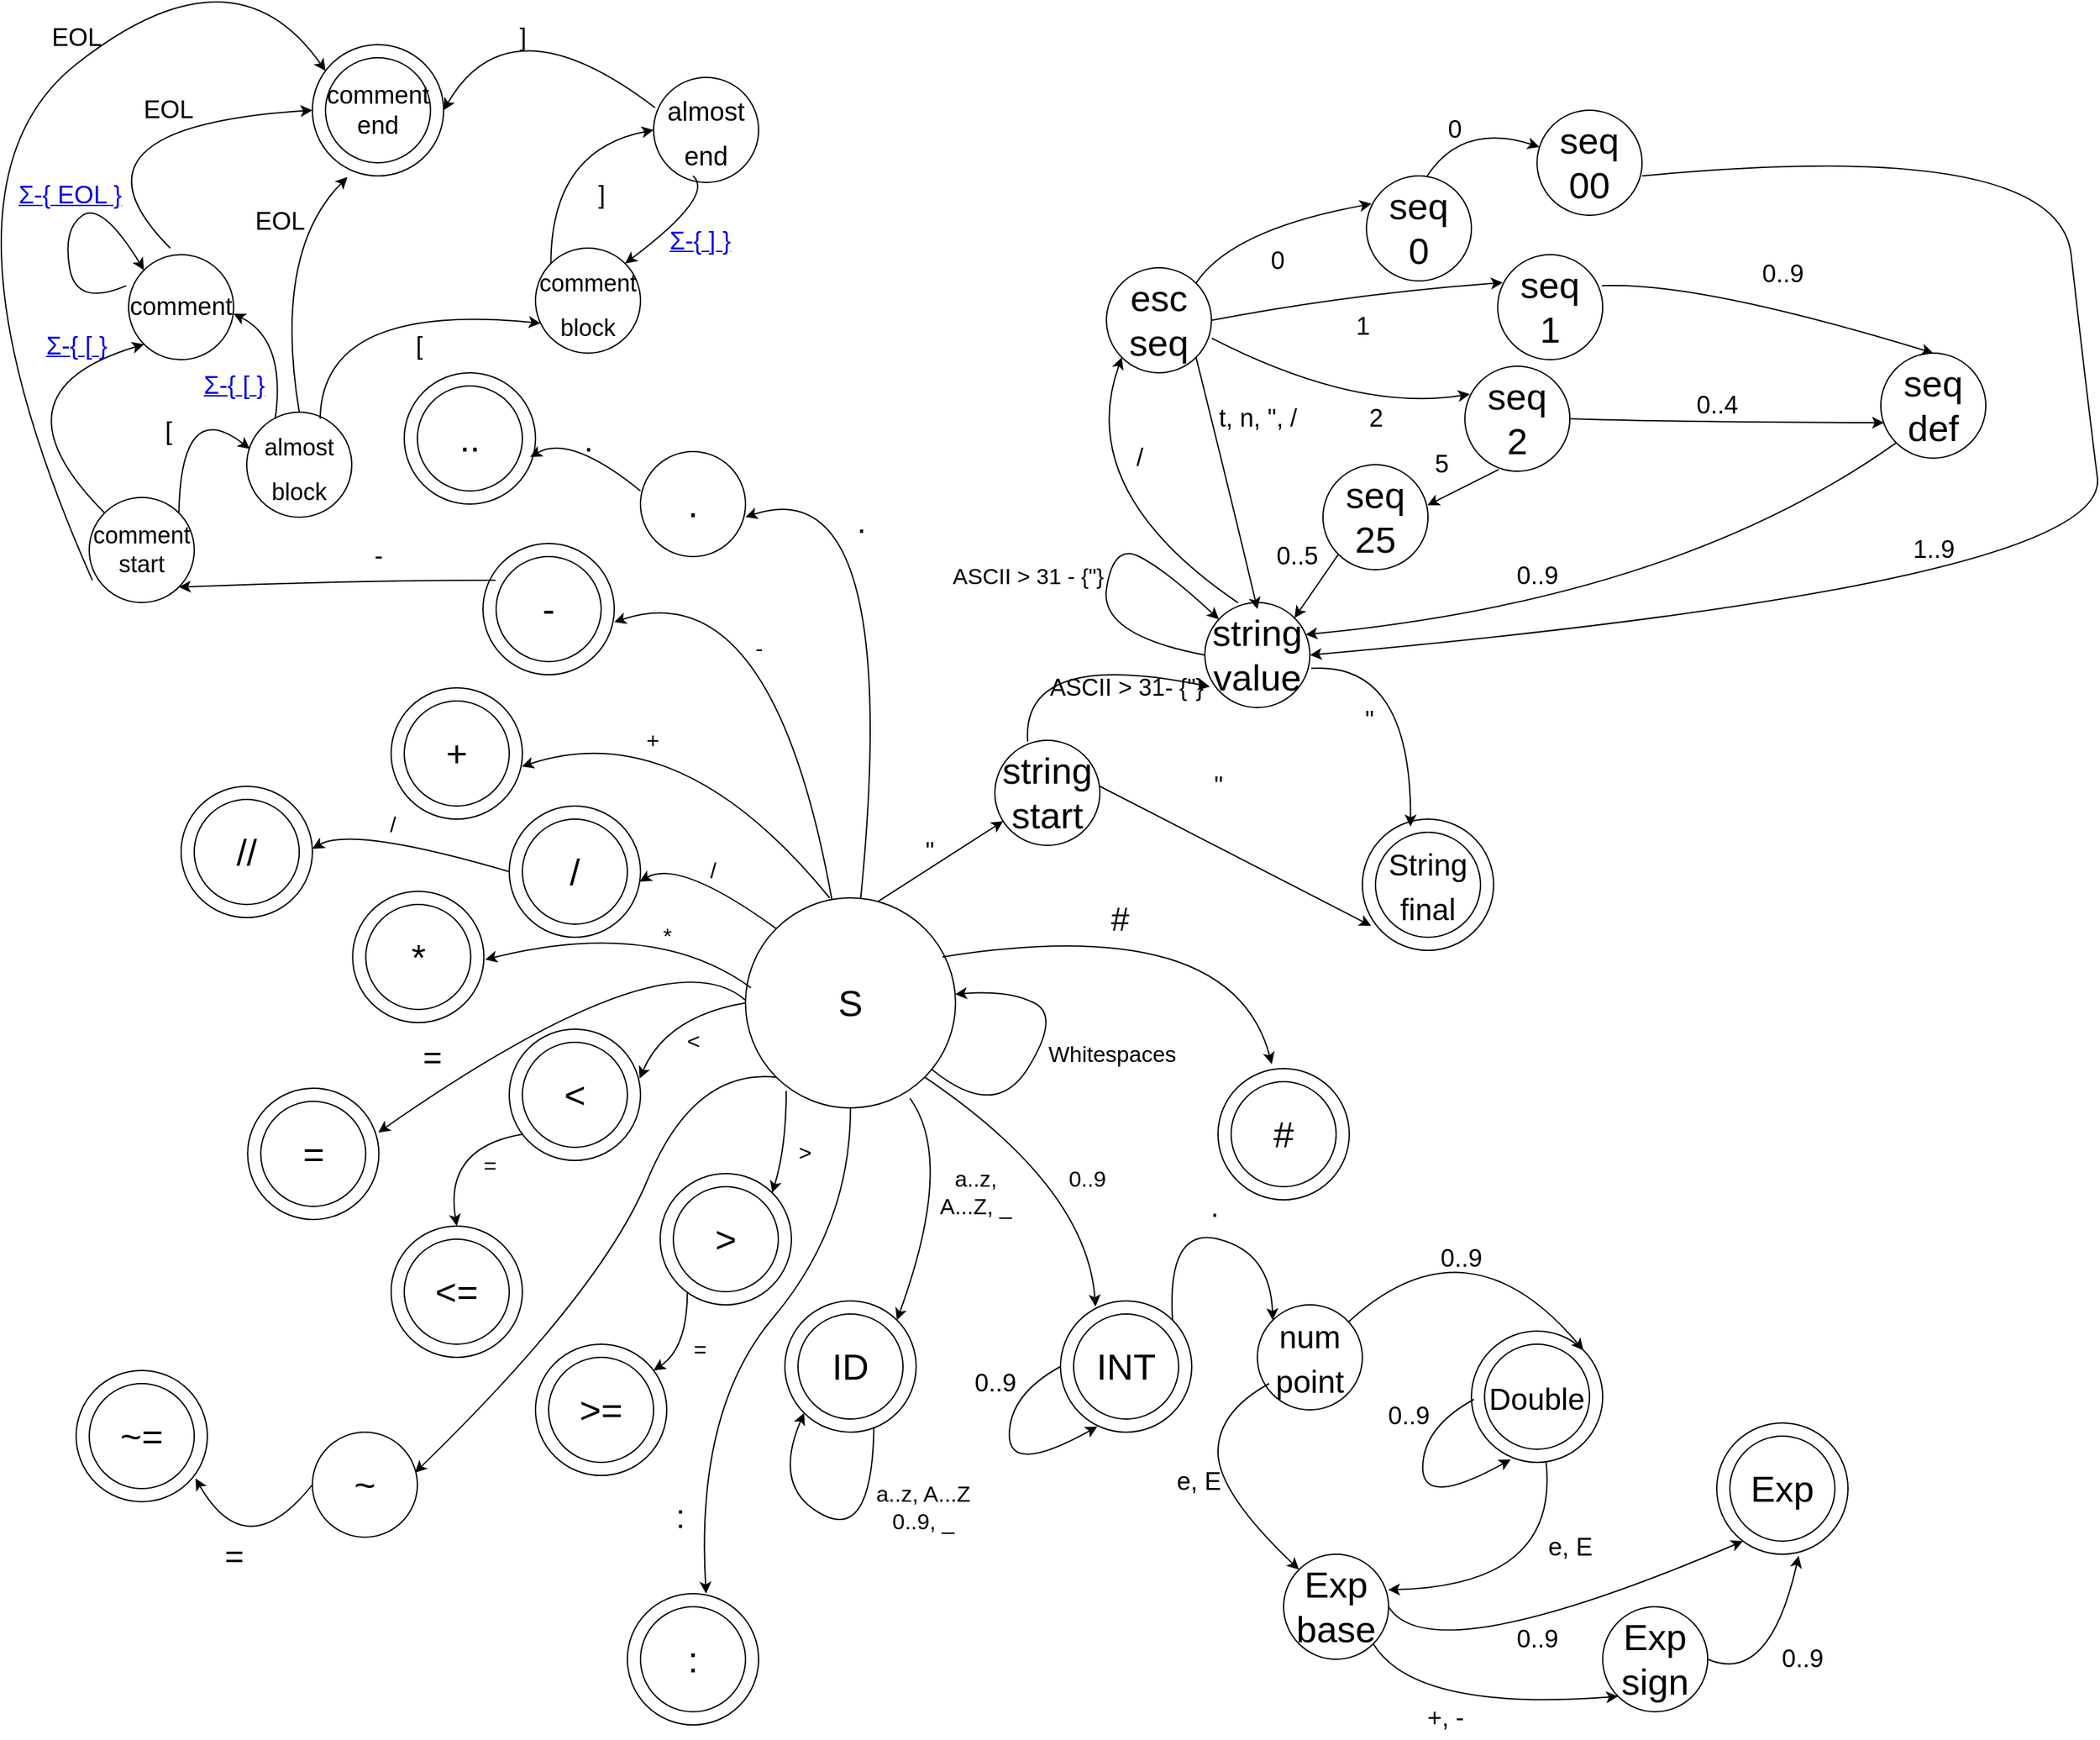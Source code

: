 <mxfile version="15.3.8" type="device"><diagram id="ErssFbMPlE3ScIQWtpsP" name="Page-1"><mxGraphModel dx="2250" dy="2491" grid="1" gridSize="10" guides="1" tooltips="1" connect="1" arrows="1" fold="1" page="1" pageScale="1" pageWidth="1654" pageHeight="1169" math="0" shadow="0"><root><mxCell id="0"/><mxCell id="1" parent="0"/><mxCell id="UBFX9xOedg8IhtWwckJ0-2" value="&lt;font style=&quot;font-size: 28px;&quot;&gt;S&lt;/font&gt;" style="ellipse;whiteSpace=wrap;html=1;aspect=fixed;direction=north;fontSize=28;" vertex="1" parent="1"><mxGeometry x="590" y="520" width="160" height="160" as="geometry"/></mxCell><mxCell id="UBFX9xOedg8IhtWwckJ0-17" value="." style="ellipse;whiteSpace=wrap;html=1;aspect=fixed;fontSize=28;" vertex="1" parent="1"><mxGeometry x="510" y="180" width="80" height="80" as="geometry"/></mxCell><mxCell id="UBFX9xOedg8IhtWwckJ0-31" value="" style="group" vertex="1" connectable="0" parent="1"><mxGeometry x="320" y="360" width="100" height="100" as="geometry"/></mxCell><mxCell id="UBFX9xOedg8IhtWwckJ0-29" value="" style="ellipse;whiteSpace=wrap;html=1;aspect=fixed;fontSize=28;gradientColor=none;" vertex="1" parent="UBFX9xOedg8IhtWwckJ0-31"><mxGeometry width="100" height="100" as="geometry"/></mxCell><mxCell id="UBFX9xOedg8IhtWwckJ0-15" value="+" style="ellipse;whiteSpace=wrap;html=1;aspect=fixed;fontSize=28;" vertex="1" parent="UBFX9xOedg8IhtWwckJ0-31"><mxGeometry x="10" y="10" width="80" height="80" as="geometry"/></mxCell><mxCell id="UBFX9xOedg8IhtWwckJ0-32" value="" style="group" vertex="1" connectable="0" parent="1"><mxGeometry x="160" y="435" width="100" height="100" as="geometry"/></mxCell><mxCell id="UBFX9xOedg8IhtWwckJ0-28" value="" style="ellipse;whiteSpace=wrap;html=1;aspect=fixed;fontSize=28;gradientColor=none;" vertex="1" parent="UBFX9xOedg8IhtWwckJ0-32"><mxGeometry width="100" height="100" as="geometry"/></mxCell><mxCell id="UBFX9xOedg8IhtWwckJ0-12" value="//" style="ellipse;whiteSpace=wrap;html=1;aspect=fixed;fontSize=28;" vertex="1" parent="UBFX9xOedg8IhtWwckJ0-32"><mxGeometry x="10" y="10" width="80" height="80" as="geometry"/></mxCell><mxCell id="UBFX9xOedg8IhtWwckJ0-33" value="" style="group" vertex="1" connectable="0" parent="1"><mxGeometry x="290.68" y="515" width="100" height="100" as="geometry"/></mxCell><mxCell id="UBFX9xOedg8IhtWwckJ0-10" value="*" style="ellipse;whiteSpace=wrap;html=1;aspect=fixed;fontSize=28;perimeterSpacing=13;container=0;" vertex="1" parent="UBFX9xOedg8IhtWwckJ0-33"><mxGeometry width="100" height="100" as="geometry"/></mxCell><mxCell id="UBFX9xOedg8IhtWwckJ0-20" value="*" style="ellipse;whiteSpace=wrap;html=1;aspect=fixed;fontSize=28;gradientColor=none;" vertex="1" parent="UBFX9xOedg8IhtWwckJ0-33"><mxGeometry x="10" y="10" width="80" height="80" as="geometry"/></mxCell><mxCell id="UBFX9xOedg8IhtWwckJ0-34" value="" style="group" vertex="1" connectable="0" parent="1"><mxGeometry x="410" y="620" width="100" height="100" as="geometry"/></mxCell><mxCell id="UBFX9xOedg8IhtWwckJ0-23" value="" style="ellipse;whiteSpace=wrap;html=1;aspect=fixed;fontSize=28;gradientColor=none;" vertex="1" parent="UBFX9xOedg8IhtWwckJ0-34"><mxGeometry width="100" height="100" as="geometry"/></mxCell><mxCell id="UBFX9xOedg8IhtWwckJ0-7" value="&amp;lt;" style="ellipse;whiteSpace=wrap;html=1;aspect=fixed;fontSize=28;" vertex="1" parent="UBFX9xOedg8IhtWwckJ0-34"><mxGeometry x="10" y="10" width="80" height="80" as="geometry"/></mxCell><mxCell id="UBFX9xOedg8IhtWwckJ0-35" value="" style="group" vertex="1" connectable="0" parent="1"><mxGeometry x="525" y="730" width="100" height="100" as="geometry"/></mxCell><mxCell id="UBFX9xOedg8IhtWwckJ0-26" value="" style="ellipse;whiteSpace=wrap;html=1;aspect=fixed;fontSize=28;gradientColor=none;" vertex="1" parent="UBFX9xOedg8IhtWwckJ0-35"><mxGeometry width="100" height="100" as="geometry"/></mxCell><mxCell id="UBFX9xOedg8IhtWwckJ0-4" value="&amp;gt;" style="ellipse;whiteSpace=wrap;html=1;aspect=fixed;fontSize=28;" vertex="1" parent="UBFX9xOedg8IhtWwckJ0-35"><mxGeometry x="10" y="10" width="80" height="80" as="geometry"/></mxCell><mxCell id="UBFX9xOedg8IhtWwckJ0-36" value="" style="group" vertex="1" connectable="0" parent="1"><mxGeometry x="320" y="770" width="100" height="100" as="geometry"/></mxCell><mxCell id="UBFX9xOedg8IhtWwckJ0-25" value="" style="ellipse;whiteSpace=wrap;html=1;aspect=fixed;fontSize=28;gradientColor=none;" vertex="1" parent="UBFX9xOedg8IhtWwckJ0-36"><mxGeometry width="100" height="100" as="geometry"/></mxCell><mxCell id="UBFX9xOedg8IhtWwckJ0-8" value="&amp;lt;=" style="ellipse;whiteSpace=wrap;html=1;aspect=fixed;fontSize=28;" vertex="1" parent="UBFX9xOedg8IhtWwckJ0-36"><mxGeometry x="10" y="10" width="80" height="80" as="geometry"/></mxCell><mxCell id="UBFX9xOedg8IhtWwckJ0-37" value="" style="group" vertex="1" connectable="0" parent="1"><mxGeometry x="430" y="860" width="100" height="100" as="geometry"/></mxCell><mxCell id="UBFX9xOedg8IhtWwckJ0-27" value="" style="ellipse;whiteSpace=wrap;html=1;aspect=fixed;fontSize=28;gradientColor=none;" vertex="1" parent="UBFX9xOedg8IhtWwckJ0-37"><mxGeometry width="100" height="100" as="geometry"/></mxCell><mxCell id="UBFX9xOedg8IhtWwckJ0-5" value="&amp;gt;=" style="ellipse;whiteSpace=wrap;html=1;aspect=fixed;fontSize=28;" vertex="1" parent="UBFX9xOedg8IhtWwckJ0-37"><mxGeometry x="10" y="10" width="80" height="80" as="geometry"/></mxCell><mxCell id="UBFX9xOedg8IhtWwckJ0-52" value="" style="curved=1;endArrow=classic;html=1;fontSize=17;exitX=0.081;exitY=0.194;exitDx=0;exitDy=0;exitPerimeter=0;" edge="1" parent="UBFX9xOedg8IhtWwckJ0-37"><mxGeometry width="50" height="50" relative="1" as="geometry"><mxPoint x="115.68" y="-40.0" as="sourcePoint"/><mxPoint x="90" y="20" as="targetPoint"/><Array as="points"><mxPoint x="115.64" y="2.96"/></Array></mxGeometry></mxCell><mxCell id="UBFX9xOedg8IhtWwckJ0-38" value="" style="group" vertex="1" connectable="0" parent="1"><mxGeometry x="390" y="250" width="100" height="100" as="geometry"/></mxCell><mxCell id="UBFX9xOedg8IhtWwckJ0-30" value="" style="ellipse;whiteSpace=wrap;html=1;aspect=fixed;fontSize=28;gradientColor=none;" vertex="1" parent="UBFX9xOedg8IhtWwckJ0-38"><mxGeometry width="100" height="100" as="geometry"/></mxCell><mxCell id="UBFX9xOedg8IhtWwckJ0-16" value="-" style="ellipse;whiteSpace=wrap;html=1;aspect=fixed;fontSize=28;" vertex="1" parent="UBFX9xOedg8IhtWwckJ0-38"><mxGeometry x="10" y="10" width="80" height="80" as="geometry"/></mxCell><mxCell id="UBFX9xOedg8IhtWwckJ0-40" value="" style="group" vertex="1" connectable="0" parent="1"><mxGeometry x="330" y="120" width="100" height="100" as="geometry"/></mxCell><mxCell id="UBFX9xOedg8IhtWwckJ0-39" value="" style="ellipse;whiteSpace=wrap;html=1;aspect=fixed;fontSize=28;gradientColor=none;" vertex="1" parent="UBFX9xOedg8IhtWwckJ0-40"><mxGeometry width="100" height="100" as="geometry"/></mxCell><mxCell id="UBFX9xOedg8IhtWwckJ0-18" value=".." style="ellipse;whiteSpace=wrap;html=1;aspect=fixed;fontSize=28;" vertex="1" parent="UBFX9xOedg8IhtWwckJ0-40"><mxGeometry x="10" y="10" width="80" height="80" as="geometry"/></mxCell><mxCell id="UBFX9xOedg8IhtWwckJ0-42" value="" style="group" vertex="1" connectable="0" parent="1"><mxGeometry x="410" y="450" width="100" height="100" as="geometry"/></mxCell><mxCell id="UBFX9xOedg8IhtWwckJ0-43" value="" style="ellipse;whiteSpace=wrap;html=1;aspect=fixed;fontSize=28;gradientColor=none;" vertex="1" parent="UBFX9xOedg8IhtWwckJ0-42"><mxGeometry width="100" height="100" as="geometry"/></mxCell><mxCell id="UBFX9xOedg8IhtWwckJ0-44" value="/" style="ellipse;whiteSpace=wrap;html=1;aspect=fixed;fontSize=28;" vertex="1" parent="UBFX9xOedg8IhtWwckJ0-42"><mxGeometry x="10" y="10" width="80" height="80" as="geometry"/></mxCell><mxCell id="UBFX9xOedg8IhtWwckJ0-45" value="" style="curved=1;endArrow=classic;html=1;fontSize=28;" edge="1" parent="1" source="UBFX9xOedg8IhtWwckJ0-2" target="UBFX9xOedg8IhtWwckJ0-2"><mxGeometry width="50" height="50" relative="1" as="geometry"><mxPoint x="750" y="660" as="sourcePoint"/><mxPoint x="800" y="610" as="targetPoint"/><Array as="points"><mxPoint x="780" y="690"/><mxPoint x="830" y="610"/><mxPoint x="790" y="590"/></Array></mxGeometry></mxCell><mxCell id="UBFX9xOedg8IhtWwckJ0-47" value="Whitespaces" style="edgeLabel;html=1;align=center;verticalAlign=middle;resizable=0;points=[];fontSize=17;" vertex="1" connectable="0" parent="UBFX9xOedg8IhtWwckJ0-45"><mxGeometry x="0.339" y="2" relative="1" as="geometry"><mxPoint x="45" y="30" as="offset"/></mxGeometry></mxCell><mxCell id="UBFX9xOedg8IhtWwckJ0-50" value="" style="curved=1;endArrow=classic;html=1;fontSize=17;exitX=0.081;exitY=0.194;exitDx=0;exitDy=0;exitPerimeter=0;entryX=1;entryY=0;entryDx=0;entryDy=0;" edge="1" parent="1" source="UBFX9xOedg8IhtWwckJ0-2" target="UBFX9xOedg8IhtWwckJ0-26"><mxGeometry width="50" height="50" relative="1" as="geometry"><mxPoint x="750" y="660" as="sourcePoint"/><mxPoint x="800" y="610" as="targetPoint"/><Array as="points"><mxPoint x="621" y="710"/></Array></mxGeometry></mxCell><mxCell id="UBFX9xOedg8IhtWwckJ0-51" value="&amp;gt;" style="text;html=1;align=center;verticalAlign=middle;resizable=0;points=[];autosize=1;strokeColor=none;fillColor=none;fontSize=17;" vertex="1" parent="1"><mxGeometry x="620" y="700" width="30" height="30" as="geometry"/></mxCell><mxCell id="UBFX9xOedg8IhtWwckJ0-53" value="=" style="text;html=1;align=center;verticalAlign=middle;resizable=0;points=[];autosize=1;strokeColor=none;fillColor=none;fontSize=17;" vertex="1" parent="1"><mxGeometry x="540" y="850" width="30" height="30" as="geometry"/></mxCell><mxCell id="UBFX9xOedg8IhtWwckJ0-54" value="" style="curved=1;endArrow=classic;html=1;fontSize=17;exitX=0.5;exitY=0;exitDx=0;exitDy=0;entryX=1;entryY=0;entryDx=0;entryDy=0;" edge="1" parent="1" source="UBFX9xOedg8IhtWwckJ0-2"><mxGeometry width="50" height="50" relative="1" as="geometry"><mxPoint x="545.0" y="590.0" as="sourcePoint"/><mxPoint x="509.315" y="657.605" as="targetPoint"/><Array as="points"><mxPoint x="530" y="610"/></Array></mxGeometry></mxCell><mxCell id="UBFX9xOedg8IhtWwckJ0-55" value="" style="curved=1;endArrow=classic;html=1;fontSize=17;exitX=0.5;exitY=0;exitDx=0;exitDy=0;entryX=0.5;entryY=0;entryDx=0;entryDy=0;" edge="1" parent="1" target="UBFX9xOedg8IhtWwckJ0-25"><mxGeometry width="50" height="50" relative="1" as="geometry"><mxPoint x="420.34" y="700" as="sourcePoint"/><mxPoint x="339.655" y="757.605" as="targetPoint"/><Array as="points"><mxPoint x="360.34" y="710"/></Array></mxGeometry></mxCell><mxCell id="UBFX9xOedg8IhtWwckJ0-56" value="&amp;lt;" style="text;html=1;align=center;verticalAlign=middle;resizable=0;points=[];autosize=1;strokeColor=none;fillColor=none;fontSize=17;" vertex="1" parent="1"><mxGeometry x="535" y="615" width="30" height="30" as="geometry"/></mxCell><mxCell id="UBFX9xOedg8IhtWwckJ0-57" value="=" style="text;html=1;align=center;verticalAlign=middle;resizable=0;points=[];autosize=1;strokeColor=none;fillColor=none;fontSize=17;" vertex="1" parent="1"><mxGeometry x="380" y="710" width="30" height="30" as="geometry"/></mxCell><mxCell id="UBFX9xOedg8IhtWwckJ0-58" value="" style="curved=1;endArrow=classic;html=1;fontSize=17;exitX=1;exitY=0;exitDx=0;exitDy=0;entryX=1;entryY=0;entryDx=0;entryDy=0;" edge="1" parent="1" source="UBFX9xOedg8IhtWwckJ0-2"><mxGeometry width="50" height="50" relative="1" as="geometry"><mxPoint x="590" y="450" as="sourcePoint"/><mxPoint x="509.315" y="507.605" as="targetPoint"/><Array as="points"><mxPoint x="540" y="490"/></Array></mxGeometry></mxCell><mxCell id="UBFX9xOedg8IhtWwckJ0-59" value="/" style="text;html=1;align=center;verticalAlign=middle;resizable=0;points=[];autosize=1;strokeColor=none;fillColor=none;fontSize=17;" vertex="1" parent="1"><mxGeometry x="555" y="485" width="20" height="30" as="geometry"/></mxCell><mxCell id="UBFX9xOedg8IhtWwckJ0-60" value="" style="curved=1;endArrow=classic;html=1;fontSize=17;exitX=0;exitY=0.5;exitDx=0;exitDy=0;entryX=1;entryY=0;entryDx=0;entryDy=0;" edge="1" parent="1" source="UBFX9xOedg8IhtWwckJ0-43"><mxGeometry width="50" height="50" relative="1" as="geometry"><mxPoint x="364.111" y="518.431" as="sourcePoint"/><mxPoint x="259.995" y="482.605" as="targetPoint"/><Array as="points"><mxPoint x="290.68" y="465"/></Array></mxGeometry></mxCell><mxCell id="UBFX9xOedg8IhtWwckJ0-61" value="/" style="text;html=1;align=center;verticalAlign=middle;resizable=0;points=[];autosize=1;strokeColor=none;fillColor=none;fontSize=17;" vertex="1" parent="1"><mxGeometry x="310.68" y="450" width="20" height="30" as="geometry"/></mxCell><mxCell id="UBFX9xOedg8IhtWwckJ0-62" value="" style="curved=1;endArrow=classic;html=1;fontSize=17;exitX=1;exitY=0;exitDx=0;exitDy=0;entryX=0.905;entryY=0.516;entryDx=0;entryDy=0;entryPerimeter=0;" edge="1" parent="1" target="UBFX9xOedg8IhtWwckJ0-10"><mxGeometry width="50" height="50" relative="1" as="geometry"><mxPoint x="594.111" y="588.431" as="sourcePoint"/><mxPoint x="420" y="588" as="targetPoint"/><Array as="points"><mxPoint x="520.68" y="535"/></Array></mxGeometry></mxCell><mxCell id="UBFX9xOedg8IhtWwckJ0-63" value="*" style="text;html=1;align=center;verticalAlign=middle;resizable=0;points=[];autosize=1;strokeColor=none;fillColor=none;fontSize=17;" vertex="1" parent="1"><mxGeometry x="520" y="535" width="20" height="30" as="geometry"/></mxCell><mxCell id="UBFX9xOedg8IhtWwckJ0-66" value="" style="curved=1;endArrow=classic;html=1;fontSize=17;exitX=1;exitY=0;exitDx=0;exitDy=0;entryX=0.996;entryY=0.599;entryDx=0;entryDy=0;entryPerimeter=0;" edge="1" parent="1" target="UBFX9xOedg8IhtWwckJ0-29"><mxGeometry width="50" height="50" relative="1" as="geometry"><mxPoint x="654.111" y="520.001" as="sourcePoint"/><mxPoint x="430" y="420" as="targetPoint"/><Array as="points"><mxPoint x="540" y="380"/></Array></mxGeometry></mxCell><mxCell id="UBFX9xOedg8IhtWwckJ0-68" value="+" style="edgeLabel;html=1;align=center;verticalAlign=middle;resizable=0;points=[];fontSize=17;" vertex="1" connectable="0" parent="UBFX9xOedg8IhtWwckJ0-66"><mxGeometry x="0.397" y="25" relative="1" as="geometry"><mxPoint x="4" y="-14" as="offset"/></mxGeometry></mxCell><mxCell id="UBFX9xOedg8IhtWwckJ0-69" value="" style="curved=1;endArrow=classic;html=1;fontSize=17;entryX=0.996;entryY=0.599;entryDx=0;entryDy=0;entryPerimeter=0;" edge="1" parent="1" source="UBFX9xOedg8IhtWwckJ0-2"><mxGeometry width="50" height="50" relative="1" as="geometry"><mxPoint x="724.511" y="410.001" as="sourcePoint"/><mxPoint x="490.0" y="309.9" as="targetPoint"/><Array as="points"><mxPoint x="610.4" y="270"/></Array></mxGeometry></mxCell><mxCell id="UBFX9xOedg8IhtWwckJ0-70" value="-" style="edgeLabel;html=1;align=center;verticalAlign=middle;resizable=0;points=[];fontSize=17;" vertex="1" connectable="0" parent="UBFX9xOedg8IhtWwckJ0-69"><mxGeometry x="0.397" y="25" relative="1" as="geometry"><mxPoint x="-7" y="33" as="offset"/></mxGeometry></mxCell><mxCell id="UBFX9xOedg8IhtWwckJ0-71" value="" style="curved=1;endArrow=classic;html=1;fontSize=17;entryX=0.996;entryY=0.599;entryDx=0;entryDy=0;entryPerimeter=0;" edge="1" parent="1" source="UBFX9xOedg8IhtWwckJ0-2"><mxGeometry width="50" height="50" relative="1" as="geometry"><mxPoint x="756.019" y="441.231" as="sourcePoint"/><mxPoint x="590.0" y="229.9" as="targetPoint"/><Array as="points"><mxPoint x="710.4" y="190"/></Array></mxGeometry></mxCell><mxCell id="UBFX9xOedg8IhtWwckJ0-72" value="." style="edgeLabel;html=1;align=center;verticalAlign=middle;resizable=0;points=[];fontSize=25;" vertex="1" connectable="0" parent="UBFX9xOedg8IhtWwckJ0-71"><mxGeometry x="0.397" y="25" relative="1" as="geometry"><mxPoint x="-7" y="33" as="offset"/></mxGeometry></mxCell><mxCell id="UBFX9xOedg8IhtWwckJ0-73" value="" style="curved=1;endArrow=classic;html=1;fontSize=17;entryX=1;entryY=0;entryDx=0;entryDy=0;" edge="1" parent="1"><mxGeometry width="50" height="50" relative="1" as="geometry"><mxPoint x="510" y="210" as="sourcePoint"/><mxPoint x="425.885" y="184.175" as="targetPoint"/><Array as="points"><mxPoint x="456.57" y="166.57"/></Array></mxGeometry></mxCell><mxCell id="UBFX9xOedg8IhtWwckJ0-74" value="&lt;font style=&quot;font-size: 25px&quot;&gt;.&lt;/font&gt;" style="text;html=1;align=center;verticalAlign=middle;resizable=0;points=[];autosize=1;strokeColor=none;fillColor=none;fontSize=17;" vertex="1" parent="1"><mxGeometry x="460" y="155" width="20" height="30" as="geometry"/></mxCell><mxCell id="UBFX9xOedg8IhtWwckJ0-75" value="" style="curved=1;endArrow=classic;html=1;fontSize=17;exitX=0.046;exitY=0.783;exitDx=0;exitDy=0;exitPerimeter=0;entryX=1;entryY=0;entryDx=0;entryDy=0;" edge="1" parent="1" source="UBFX9xOedg8IhtWwckJ0-2" target="UBFX9xOedg8IhtWwckJ0-77"><mxGeometry width="50" height="50" relative="1" as="geometry"><mxPoint x="823.081" y="773.431" as="sourcePoint"/><mxPoint x="710" y="840" as="targetPoint"/><Array as="points"><mxPoint x="749.65" y="720"/></Array></mxGeometry></mxCell><mxCell id="UBFX9xOedg8IhtWwckJ0-76" value="a..z,&lt;br&gt; A...Z, _" style="text;html=1;align=center;verticalAlign=middle;resizable=0;points=[];autosize=1;strokeColor=none;fillColor=none;fontSize=17;" vertex="1" parent="1"><mxGeometry x="730" y="720" width="70" height="50" as="geometry"/></mxCell><mxCell id="UBFX9xOedg8IhtWwckJ0-78" value="" style="curved=1;endArrow=classic;html=1;fontSize=17;exitX=0.081;exitY=0.194;exitDx=0;exitDy=0;exitPerimeter=0;entryX=0;entryY=1;entryDx=0;entryDy=0;" edge="1" parent="1" target="UBFX9xOedg8IhtWwckJ0-77"><mxGeometry width="50" height="50" relative="1" as="geometry"><mxPoint x="687.84" y="917.0" as="sourcePoint"/><mxPoint x="640" y="930" as="targetPoint"/><Array as="points"><mxPoint x="688" y="1010"/><mxPoint x="610" y="970"/></Array></mxGeometry></mxCell><mxCell id="UBFX9xOedg8IhtWwckJ0-80" value="a..z, A...Z&lt;br&gt;0..9, _" style="text;html=1;align=center;verticalAlign=middle;resizable=0;points=[];autosize=1;strokeColor=none;fillColor=none;fontSize=17;" vertex="1" parent="1"><mxGeometry x="680" y="960" width="90" height="50" as="geometry"/></mxCell><mxCell id="UBFX9xOedg8IhtWwckJ0-83" value="" style="group" vertex="1" connectable="0" parent="1"><mxGeometry x="830" y="827" width="100" height="100" as="geometry"/></mxCell><mxCell id="UBFX9xOedg8IhtWwckJ0-81" value="" style="ellipse;whiteSpace=wrap;html=1;aspect=fixed;fontSize=17;gradientColor=none;" vertex="1" parent="UBFX9xOedg8IhtWwckJ0-83"><mxGeometry width="100" height="100" as="geometry"/></mxCell><mxCell id="UBFX9xOedg8IhtWwckJ0-82" value="INT" style="ellipse;whiteSpace=wrap;html=1;aspect=fixed;fontSize=28;" vertex="1" parent="UBFX9xOedg8IhtWwckJ0-83"><mxGeometry x="10" y="10" width="80" height="80" as="geometry"/></mxCell><mxCell id="UBFX9xOedg8IhtWwckJ0-96" value="" style="curved=1;endArrow=classic;html=1;fontSize=17;exitX=0;exitY=0.5;exitDx=0;exitDy=0;entryX=0.281;entryY=0.957;entryDx=0;entryDy=0;entryPerimeter=0;" edge="1" parent="UBFX9xOedg8IhtWwckJ0-83" source="UBFX9xOedg8IhtWwckJ0-81" target="UBFX9xOedg8IhtWwckJ0-81"><mxGeometry width="50" height="50" relative="1" as="geometry"><mxPoint x="-34.645" y="143.005" as="sourcePoint"/><mxPoint x="20" y="173" as="targetPoint"/><Array as="points"><mxPoint x="-39" y="71.36"/><mxPoint x="-39" y="133"/></Array></mxGeometry></mxCell><mxCell id="UBFX9xOedg8IhtWwckJ0-84" value="" style="group" vertex="1" connectable="0" parent="1"><mxGeometry x="620" y="827" width="100" height="100" as="geometry"/></mxCell><mxCell id="UBFX9xOedg8IhtWwckJ0-77" value="" style="ellipse;whiteSpace=wrap;html=1;aspect=fixed;fontSize=17;gradientColor=none;" vertex="1" parent="UBFX9xOedg8IhtWwckJ0-84"><mxGeometry width="100" height="100" as="geometry"/></mxCell><mxCell id="UBFX9xOedg8IhtWwckJ0-3" value="ID" style="ellipse;whiteSpace=wrap;html=1;aspect=fixed;fontSize=28;" vertex="1" parent="UBFX9xOedg8IhtWwckJ0-84"><mxGeometry x="10" y="10" width="80" height="80" as="geometry"/></mxCell><mxCell id="UBFX9xOedg8IhtWwckJ0-85" value="" style="curved=1;endArrow=classic;html=1;fontSize=17;exitX=0;exitY=1;exitDx=0;exitDy=0;entryX=0.267;entryY=0.043;entryDx=0;entryDy=0;entryPerimeter=0;" edge="1" parent="1" source="UBFX9xOedg8IhtWwckJ0-2" target="UBFX9xOedg8IhtWwckJ0-81"><mxGeometry width="50" height="50" relative="1" as="geometry"><mxPoint x="725.28" y="682.64" as="sourcePoint"/><mxPoint x="715.355" y="851.645" as="targetPoint"/><Array as="points"><mxPoint x="850" y="740"/></Array></mxGeometry></mxCell><mxCell id="UBFX9xOedg8IhtWwckJ0-86" value="0..9" style="text;html=1;align=center;verticalAlign=middle;resizable=0;points=[];autosize=1;strokeColor=none;fillColor=none;fontSize=17;" vertex="1" parent="1"><mxGeometry x="830" y="720" width="40" height="30" as="geometry"/></mxCell><mxCell id="UBFX9xOedg8IhtWwckJ0-87" value="" style="group" vertex="1" connectable="0" parent="1"><mxGeometry x="1143.1" y="850" width="100" height="100" as="geometry"/></mxCell><mxCell id="UBFX9xOedg8IhtWwckJ0-88" value="" style="ellipse;whiteSpace=wrap;html=1;aspect=fixed;fontSize=17;gradientColor=none;" vertex="1" parent="UBFX9xOedg8IhtWwckJ0-87"><mxGeometry width="100" height="100" as="geometry"/></mxCell><mxCell id="UBFX9xOedg8IhtWwckJ0-89" value="&lt;font style=&quot;font-size: 23px&quot;&gt;Double&lt;/font&gt;" style="ellipse;whiteSpace=wrap;html=1;aspect=fixed;fontSize=28;" vertex="1" parent="UBFX9xOedg8IhtWwckJ0-87"><mxGeometry x="10" y="10" width="80" height="80" as="geometry"/></mxCell><mxCell id="UBFX9xOedg8IhtWwckJ0-93" value="" style="curved=1;endArrow=classic;html=1;fontSize=17;exitX=1;exitY=0;exitDx=0;exitDy=0;entryX=0;entryY=0;entryDx=0;entryDy=0;" edge="1" parent="1" source="UBFX9xOedg8IhtWwckJ0-81" target="UBFX9xOedg8IhtWwckJ0-92"><mxGeometry width="50" height="50" relative="1" as="geometry"><mxPoint x="984.111" y="796.711" as="sourcePoint"/><mxPoint x="984.645" y="834.645" as="targetPoint"/><Array as="points"><mxPoint x="911" y="770"/><mxPoint x="990" y="790"/></Array></mxGeometry></mxCell><mxCell id="UBFX9xOedg8IhtWwckJ0-94" value="." style="edgeLabel;html=1;align=center;verticalAlign=middle;resizable=0;points=[];fontSize=22;" vertex="1" connectable="0" parent="1"><mxGeometry x="680.003" y="240.0" as="geometry"><mxPoint x="267" y="516" as="offset"/></mxGeometry></mxCell><mxCell id="UBFX9xOedg8IhtWwckJ0-97" value="0..9" style="text;html=1;align=center;verticalAlign=middle;resizable=0;points=[];autosize=1;strokeColor=none;fillColor=none;fontSize=19;" vertex="1" parent="1"><mxGeometry x="755" y="875" width="50" height="30" as="geometry"/></mxCell><mxCell id="UBFX9xOedg8IhtWwckJ0-98" value="" style="curved=1;endArrow=classic;html=1;fontSize=17;exitX=0;exitY=0.5;exitDx=0;exitDy=0;entryX=0.281;entryY=0.957;entryDx=0;entryDy=0;entryPerimeter=0;" edge="1" parent="1"><mxGeometry width="50" height="50" relative="1" as="geometry"><mxPoint x="1145" y="902.0" as="sourcePoint"/><mxPoint x="1173.1" y="947.7" as="targetPoint"/><Array as="points"><mxPoint x="1106" y="923.36"/><mxPoint x="1106" y="985"/></Array></mxGeometry></mxCell><mxCell id="UBFX9xOedg8IhtWwckJ0-99" value="0..9" style="text;html=1;align=center;verticalAlign=middle;resizable=0;points=[];autosize=1;strokeColor=none;fillColor=none;fontSize=19;" vertex="1" parent="1"><mxGeometry x="1070" y="900" width="50" height="30" as="geometry"/></mxCell><mxCell id="UBFX9xOedg8IhtWwckJ0-92" value="&lt;font style=&quot;font-size: 24px&quot;&gt;num&lt;br&gt;point&lt;/font&gt;" style="ellipse;whiteSpace=wrap;html=1;aspect=fixed;fontSize=28;" vertex="1" parent="1"><mxGeometry x="980" y="830" width="80" height="80" as="geometry"/></mxCell><mxCell id="UBFX9xOedg8IhtWwckJ0-103" value="" style="curved=1;endArrow=classic;html=1;fontSize=17;entryX=1;entryY=0;entryDx=0;entryDy=0;" edge="1" parent="1" source="UBFX9xOedg8IhtWwckJ0-92" target="UBFX9xOedg8IhtWwckJ0-88"><mxGeometry width="50" height="50" relative="1" as="geometry"><mxPoint x="1099.92" y="811.0" as="sourcePoint"/><mxPoint x="1089.995" y="980.005" as="targetPoint"/><Array as="points"><mxPoint x="1140" y="760"/></Array></mxGeometry></mxCell><mxCell id="UBFX9xOedg8IhtWwckJ0-108" value="0..9" style="text;html=1;align=center;verticalAlign=middle;resizable=0;points=[];autosize=1;strokeColor=none;fillColor=none;fontSize=19;" vertex="1" parent="1"><mxGeometry x="1110" y="780" width="50" height="30" as="geometry"/></mxCell><mxCell id="UBFX9xOedg8IhtWwckJ0-112" value="" style="curved=1;endArrow=classic;html=1;fontSize=17;exitX=0;exitY=0.5;exitDx=0;exitDy=0;entryX=0;entryY=0;entryDx=0;entryDy=0;" edge="1" parent="1" target="UBFX9xOedg8IhtWwckJ0-111"><mxGeometry width="50" height="50" relative="1" as="geometry"><mxPoint x="989" y="890.0" as="sourcePoint"/><mxPoint x="1010" y="1020" as="targetPoint"/><Array as="points"><mxPoint x="950" y="911.36"/><mxPoint x="950" y="973"/></Array></mxGeometry></mxCell><mxCell id="UBFX9xOedg8IhtWwckJ0-113" value="e, E" style="text;html=1;align=center;verticalAlign=middle;resizable=0;points=[];autosize=1;strokeColor=none;fillColor=none;fontSize=19;" vertex="1" parent="1"><mxGeometry x="910" y="950" width="50" height="30" as="geometry"/></mxCell><mxCell id="UBFX9xOedg8IhtWwckJ0-114" value="" style="curved=1;endArrow=classic;html=1;fontSize=17;exitX=0;exitY=1;exitDx=0;exitDy=0;entryX=0.995;entryY=0.338;entryDx=0;entryDy=0;entryPerimeter=0;" edge="1" parent="1" target="UBFX9xOedg8IhtWwckJ0-111"><mxGeometry width="50" height="50" relative="1" as="geometry"><mxPoint x="1199.999" y="949.999" as="sourcePoint"/><mxPoint x="1089.6" y="1044.1" as="targetPoint"/><Array as="points"><mxPoint x="1210" y="1044"/></Array></mxGeometry></mxCell><mxCell id="UBFX9xOedg8IhtWwckJ0-115" value="e, E" style="text;html=1;align=center;verticalAlign=middle;resizable=0;points=[];autosize=1;strokeColor=none;fillColor=none;fontSize=19;" vertex="1" parent="1"><mxGeometry x="1193.1" y="1000" width="50" height="30" as="geometry"/></mxCell><mxCell id="UBFX9xOedg8IhtWwckJ0-111" value="Exp&lt;br&gt;base" style="ellipse;whiteSpace=wrap;html=1;aspect=fixed;fontSize=28;" vertex="1" parent="1"><mxGeometry x="1000.0" y="1020" width="80" height="80" as="geometry"/></mxCell><mxCell id="UBFX9xOedg8IhtWwckJ0-116" value="Exp&lt;br&gt;sign" style="ellipse;whiteSpace=wrap;html=1;aspect=fixed;fontSize=28;" vertex="1" parent="1"><mxGeometry x="1243.1" y="1060" width="80" height="80" as="geometry"/></mxCell><mxCell id="UBFX9xOedg8IhtWwckJ0-117" value="" style="curved=1;endArrow=classic;html=1;fontSize=17;exitX=1;exitY=1;exitDx=0;exitDy=0;entryX=0;entryY=1;entryDx=0;entryDy=0;" edge="1" parent="1" source="UBFX9xOedg8IhtWwckJ0-111" target="UBFX9xOedg8IhtWwckJ0-116"><mxGeometry width="50" height="50" relative="1" as="geometry"><mxPoint x="1129" y="1030.0" as="sourcePoint"/><mxPoint x="1151.716" y="1171.716" as="targetPoint"/><Array as="points"><mxPoint x="1100" y="1140"/></Array></mxGeometry></mxCell><mxCell id="UBFX9xOedg8IhtWwckJ0-118" value="+, -" style="text;html=1;align=center;verticalAlign=middle;resizable=0;points=[];autosize=1;strokeColor=none;fillColor=none;fontSize=19;" vertex="1" parent="1"><mxGeometry x="1103.1" y="1130" width="40" height="30" as="geometry"/></mxCell><mxCell id="UBFX9xOedg8IhtWwckJ0-120" value="" style="curved=1;endArrow=classic;html=1;fontSize=17;exitX=1;exitY=1;exitDx=0;exitDy=0;" edge="1" parent="1"><mxGeometry width="50" height="50" relative="1" as="geometry"><mxPoint x="1080.004" y="1060.004" as="sourcePoint"/><mxPoint x="1350" y="1010" as="targetPoint"/><Array as="points"><mxPoint x="1111.72" y="1111.72"/></Array></mxGeometry></mxCell><mxCell id="UBFX9xOedg8IhtWwckJ0-121" value="" style="group" vertex="1" connectable="0" parent="1"><mxGeometry x="1330" y="920" width="100" height="100" as="geometry"/></mxCell><mxCell id="UBFX9xOedg8IhtWwckJ0-122" value="" style="ellipse;whiteSpace=wrap;html=1;aspect=fixed;fontSize=17;gradientColor=none;" vertex="1" parent="UBFX9xOedg8IhtWwckJ0-121"><mxGeometry width="100" height="100" as="geometry"/></mxCell><mxCell id="UBFX9xOedg8IhtWwckJ0-123" value="Exp" style="ellipse;whiteSpace=wrap;html=1;aspect=fixed;fontSize=28;" vertex="1" parent="UBFX9xOedg8IhtWwckJ0-121"><mxGeometry x="10" y="10" width="80" height="80" as="geometry"/></mxCell><mxCell id="UBFX9xOedg8IhtWwckJ0-124" value="0..9" style="text;html=1;align=center;verticalAlign=middle;resizable=0;points=[];autosize=1;strokeColor=none;fillColor=none;fontSize=19;" vertex="1" parent="1"><mxGeometry x="1168.1" y="1070" width="50" height="30" as="geometry"/></mxCell><mxCell id="UBFX9xOedg8IhtWwckJ0-125" value="" style="curved=1;endArrow=classic;html=1;fontSize=17;exitX=1;exitY=1;exitDx=0;exitDy=0;entryX=0.624;entryY=1.013;entryDx=0;entryDy=0;entryPerimeter=0;" edge="1" parent="1" target="UBFX9xOedg8IhtWwckJ0-122"><mxGeometry width="50" height="50" relative="1" as="geometry"><mxPoint x="1323.104" y="1100.004" as="sourcePoint"/><mxPoint x="1509.636" y="1140.004" as="targetPoint"/><Array as="points"><mxPoint x="1370" y="1120"/></Array></mxGeometry></mxCell><mxCell id="UBFX9xOedg8IhtWwckJ0-126" value="&lt;div&gt;0..9&lt;/div&gt;" style="text;html=1;align=center;verticalAlign=middle;resizable=0;points=[];autosize=1;strokeColor=none;fillColor=none;fontSize=19;" vertex="1" parent="1"><mxGeometry x="1370" y="1085" width="50" height="30" as="geometry"/></mxCell><mxCell id="UBFX9xOedg8IhtWwckJ0-127" value="string&lt;br&gt;start" style="ellipse;whiteSpace=wrap;html=1;aspect=fixed;fontSize=28;" vertex="1" parent="1"><mxGeometry x="780" y="400" width="80" height="80" as="geometry"/></mxCell><mxCell id="UBFX9xOedg8IhtWwckJ0-128" value="" style="curved=1;endArrow=classic;html=1;fontSize=17;" edge="1" parent="1" target="UBFX9xOedg8IhtWwckJ0-127"><mxGeometry width="50" height="50" relative="1" as="geometry"><mxPoint x="690.864" y="522.796" as="sourcePoint"/><mxPoint x="869.995" y="544.645" as="targetPoint"/><Array as="points"/></mxGeometry></mxCell><mxCell id="UBFX9xOedg8IhtWwckJ0-129" value="&quot;" style="text;html=1;align=center;verticalAlign=middle;resizable=0;points=[];autosize=1;strokeColor=none;fillColor=none;fontSize=19;" vertex="1" parent="1"><mxGeometry x="720" y="470" width="20" height="30" as="geometry"/></mxCell><mxCell id="UBFX9xOedg8IhtWwckJ0-130" value="string&lt;br&gt;value" style="ellipse;whiteSpace=wrap;html=1;aspect=fixed;fontSize=28;" vertex="1" parent="1"><mxGeometry x="940" y="295" width="80" height="80" as="geometry"/></mxCell><mxCell id="UBFX9xOedg8IhtWwckJ0-131" value="" style="curved=1;endArrow=classic;html=1;fontSize=17;entryX=0.048;entryY=0.802;entryDx=0;entryDy=0;entryPerimeter=0;" edge="1" parent="1" target="UBFX9xOedg8IhtWwckJ0-130"><mxGeometry width="50" height="50" relative="1" as="geometry"><mxPoint x="805" y="401" as="sourcePoint"/><mxPoint x="900.347" y="340.002" as="targetPoint"/><Array as="points"><mxPoint x="800" y="330"/></Array></mxGeometry></mxCell><mxCell id="UBFX9xOedg8IhtWwckJ0-132" value="&lt;font style=&quot;font-size: 18px&quot;&gt;ASCII &amp;gt; 31- {&quot;}&lt;br&gt;&lt;/font&gt;" style="text;html=1;align=center;verticalAlign=middle;resizable=0;points=[];autosize=1;strokeColor=none;fillColor=none;fontSize=19;" vertex="1" parent="1"><mxGeometry x="815" y="345" width="130" height="30" as="geometry"/></mxCell><mxCell id="UBFX9xOedg8IhtWwckJ0-133" value="" style="group" vertex="1" connectable="0" parent="1"><mxGeometry x="1060" y="460" width="100" height="100" as="geometry"/></mxCell><mxCell id="UBFX9xOedg8IhtWwckJ0-134" value="" style="ellipse;whiteSpace=wrap;html=1;aspect=fixed;fontSize=17;gradientColor=none;" vertex="1" parent="UBFX9xOedg8IhtWwckJ0-133"><mxGeometry width="100" height="100" as="geometry"/></mxCell><mxCell id="UBFX9xOedg8IhtWwckJ0-135" value="&lt;font style=&quot;font-size: 23px&quot;&gt;String&lt;br&gt;final&lt;/font&gt;" style="ellipse;whiteSpace=wrap;html=1;aspect=fixed;fontSize=28;" vertex="1" parent="UBFX9xOedg8IhtWwckJ0-133"><mxGeometry x="10" y="10" width="80" height="80" as="geometry"/></mxCell><mxCell id="UBFX9xOedg8IhtWwckJ0-137" value="" style="curved=1;endArrow=classic;html=1;fontSize=17;entryX=0.334;entryY=-0.055;entryDx=0;entryDy=0;entryPerimeter=0;startArrow=none;exitX=1.013;exitY=0.627;exitDx=0;exitDy=0;exitPerimeter=0;" edge="1" parent="1" source="UBFX9xOedg8IhtWwckJ0-130" target="UBFX9xOedg8IhtWwckJ0-135"><mxGeometry width="50" height="50" relative="1" as="geometry"><mxPoint x="1050" y="360" as="sourcePoint"/><mxPoint x="1006.04" y="140.28" as="targetPoint"/><Array as="points"><mxPoint x="1097" y="340"/></Array></mxGeometry></mxCell><mxCell id="UBFX9xOedg8IhtWwckJ0-139" value="" style="curved=1;endArrow=classic;html=1;fontSize=17;entryX=0.067;entryY=0.813;entryDx=0;entryDy=0;entryPerimeter=0;" edge="1" parent="1" target="UBFX9xOedg8IhtWwckJ0-134"><mxGeometry width="50" height="50" relative="1" as="geometry"><mxPoint x="860.004" y="434.996" as="sourcePoint"/><mxPoint x="955.347" y="373.602" as="targetPoint"/><Array as="points"/></mxGeometry></mxCell><mxCell id="UBFX9xOedg8IhtWwckJ0-140" value="&quot;" style="text;html=1;align=center;verticalAlign=middle;resizable=0;points=[];autosize=1;strokeColor=none;fillColor=none;fontSize=19;" vertex="1" parent="1"><mxGeometry x="940" y="420" width="20" height="30" as="geometry"/></mxCell><mxCell id="UBFX9xOedg8IhtWwckJ0-141" value="&lt;div&gt;esc&lt;/div&gt;&lt;div&gt;seq&lt;br&gt;&lt;/div&gt;" style="ellipse;whiteSpace=wrap;html=1;aspect=fixed;fontSize=28;" vertex="1" parent="1"><mxGeometry x="865" y="40" width="80" height="80" as="geometry"/></mxCell><mxCell id="UBFX9xOedg8IhtWwckJ0-142" value="" style="curved=1;endArrow=classic;html=1;fontSize=17;exitX=0;exitY=0.5;exitDx=0;exitDy=0;" edge="1" parent="1" source="UBFX9xOedg8IhtWwckJ0-130" target="UBFX9xOedg8IhtWwckJ0-130"><mxGeometry width="50" height="50" relative="1" as="geometry"><mxPoint x="883.635" y="275.785" as="sourcePoint"/><mxPoint x="959.996" y="275.856" as="targetPoint"/><Array as="points"><mxPoint x="860" y="320"/><mxPoint x="870" y="250"/><mxPoint x="910" y="270"/></Array></mxGeometry></mxCell><mxCell id="UBFX9xOedg8IhtWwckJ0-143" value="&lt;font style=&quot;font-size: 17px&quot;&gt;ASCII &amp;gt; 31 - {&quot;}&lt;/font&gt;" style="text;html=1;align=center;verticalAlign=middle;resizable=0;points=[];autosize=1;strokeColor=none;fillColor=none;fontSize=19;" vertex="1" parent="1"><mxGeometry x="740" y="260" width="130" height="30" as="geometry"/></mxCell><mxCell id="UBFX9xOedg8IhtWwckJ0-144" value="" style="curved=1;endArrow=classic;html=1;fontSize=17;entryX=0;entryY=1;entryDx=0;entryDy=0;exitX=0.316;exitY=0.002;exitDx=0;exitDy=0;exitPerimeter=0;" edge="1" parent="1" source="UBFX9xOedg8IhtWwckJ0-130" target="UBFX9xOedg8IhtWwckJ0-141"><mxGeometry width="50" height="50" relative="1" as="geometry"><mxPoint x="915" y="240" as="sourcePoint"/><mxPoint x="993.84" y="143.16" as="targetPoint"/><Array as="points"><mxPoint x="840" y="210"/></Array></mxGeometry></mxCell><mxCell id="UBFX9xOedg8IhtWwckJ0-145" value="/" style="text;html=1;align=center;verticalAlign=middle;resizable=0;points=[];autosize=1;strokeColor=none;fillColor=none;fontSize=19;" vertex="1" parent="1"><mxGeometry x="880" y="170" width="20" height="30" as="geometry"/></mxCell><mxCell id="UBFX9xOedg8IhtWwckJ0-146" value="" style="curved=1;endArrow=classic;html=1;fontSize=17;exitX=1;exitY=1;exitDx=0;exitDy=0;" edge="1" parent="1" source="UBFX9xOedg8IhtWwckJ0-141"><mxGeometry width="50" height="50" relative="1" as="geometry"><mxPoint x="960" y="172.4" as="sourcePoint"/><mxPoint x="980" y="300" as="targetPoint"/><Array as="points"><mxPoint x="959.96" y="215.36"/></Array></mxGeometry></mxCell><mxCell id="UBFX9xOedg8IhtWwckJ0-149" value="t, n, &quot;, /" style="text;html=1;align=center;verticalAlign=middle;resizable=0;points=[];autosize=1;strokeColor=none;fillColor=none;fontSize=19;" vertex="1" parent="1"><mxGeometry x="945" y="140" width="70" height="30" as="geometry"/></mxCell><mxCell id="UBFX9xOedg8IhtWwckJ0-150" value="seq&lt;br&gt;0" style="ellipse;whiteSpace=wrap;html=1;aspect=fixed;fontSize=28;" vertex="1" parent="1"><mxGeometry x="1063.1" y="-30" width="80" height="80" as="geometry"/></mxCell><mxCell id="UBFX9xOedg8IhtWwckJ0-151" value="" style="curved=1;endArrow=classic;html=1;fontSize=17;entryX=0.048;entryY=0.266;entryDx=0;entryDy=0;entryPerimeter=0;exitX=1;exitY=0;exitDx=0;exitDy=0;" edge="1" parent="1" source="UBFX9xOedg8IhtWwckJ0-141" target="UBFX9xOedg8IhtWwckJ0-150"><mxGeometry width="50" height="50" relative="1" as="geometry"><mxPoint x="1035" y="145.86" as="sourcePoint"/><mxPoint x="996.716" y="14.144" as="targetPoint"/><Array as="points"><mxPoint x="960" y="11"/></Array></mxGeometry></mxCell><mxCell id="UBFX9xOedg8IhtWwckJ0-152" value="0" style="text;html=1;align=center;verticalAlign=middle;resizable=0;points=[];autosize=1;strokeColor=none;fillColor=none;fontSize=19;" vertex="1" parent="1"><mxGeometry x="980" y="20" width="30" height="30" as="geometry"/></mxCell><mxCell id="UBFX9xOedg8IhtWwckJ0-155" value="" style="curved=1;endArrow=classic;html=1;fontSize=17;entryX=0.048;entryY=0.266;entryDx=0;entryDy=0;entryPerimeter=0;exitX=1;exitY=0.5;exitDx=0;exitDy=0;" edge="1" parent="1" target="UBFX9xOedg8IhtWwckJ0-154" source="UBFX9xOedg8IhtWwckJ0-141"><mxGeometry width="50" height="50" relative="1" as="geometry"><mxPoint x="1015.0" y="175" as="sourcePoint"/><mxPoint x="1066.716" y="109.144" as="targetPoint"/><Array as="points"><mxPoint x="1050" y="60"/></Array></mxGeometry></mxCell><mxCell id="UBFX9xOedg8IhtWwckJ0-156" value="1" style="text;html=1;align=center;verticalAlign=middle;resizable=0;points=[];autosize=1;strokeColor=none;fillColor=none;fontSize=19;" vertex="1" parent="1"><mxGeometry x="1045" y="70" width="30" height="30" as="geometry"/></mxCell><mxCell id="UBFX9xOedg8IhtWwckJ0-158" value="&lt;div&gt;seq&lt;br&gt;2&lt;br&gt;&lt;/div&gt;" style="ellipse;whiteSpace=wrap;html=1;aspect=fixed;fontSize=28;" vertex="1" parent="1"><mxGeometry x="1138.1" y="115" width="80" height="80" as="geometry"/></mxCell><mxCell id="UBFX9xOedg8IhtWwckJ0-159" value="" style="curved=1;endArrow=classic;html=1;fontSize=17;entryX=0.048;entryY=0.266;entryDx=0;entryDy=0;entryPerimeter=0;exitX=1.004;exitY=0.671;exitDx=0;exitDy=0;exitPerimeter=0;" edge="1" parent="1" target="UBFX9xOedg8IhtWwckJ0-158" source="UBFX9xOedg8IhtWwckJ0-141"><mxGeometry width="50" height="50" relative="1" as="geometry"><mxPoint x="1010.0" y="200" as="sourcePoint"/><mxPoint x="1061.716" y="134.144" as="targetPoint"/><Array as="points"><mxPoint x="1055" y="150"/></Array></mxGeometry></mxCell><mxCell id="UBFX9xOedg8IhtWwckJ0-160" value="2" style="text;html=1;align=center;verticalAlign=middle;resizable=0;points=[];autosize=1;strokeColor=none;fillColor=none;fontSize=19;" vertex="1" parent="1"><mxGeometry x="1055" y="140" width="30" height="30" as="geometry"/></mxCell><mxCell id="UBFX9xOedg8IhtWwckJ0-161" value="seq&lt;br&gt;00" style="ellipse;whiteSpace=wrap;html=1;aspect=fixed;fontSize=28;" vertex="1" parent="1"><mxGeometry x="1193.1" y="-80" width="80" height="80" as="geometry"/></mxCell><mxCell id="UBFX9xOedg8IhtWwckJ0-162" value="" style="curved=1;endArrow=classic;html=1;fontSize=17;exitX=1;exitY=0;exitDx=0;exitDy=0;" edge="1" parent="1" target="UBFX9xOedg8IhtWwckJ0-161"><mxGeometry width="50" height="50" relative="1" as="geometry"><mxPoint x="1109.444" y="-30.004" as="sourcePoint"/><mxPoint x="1243.1" y="-90.44" as="targetPoint"/><Array as="points"><mxPoint x="1136.16" y="-70.72"/></Array></mxGeometry></mxCell><mxCell id="UBFX9xOedg8IhtWwckJ0-163" value="0" style="text;html=1;align=center;verticalAlign=middle;resizable=0;points=[];autosize=1;strokeColor=none;fillColor=none;fontSize=19;" vertex="1" parent="1"><mxGeometry x="1115" y="-80" width="30" height="30" as="geometry"/></mxCell><mxCell id="UBFX9xOedg8IhtWwckJ0-166" value="&quot;" style="text;html=1;align=center;verticalAlign=middle;resizable=0;points=[];autosize=1;strokeColor=none;fillColor=none;fontSize=19;" vertex="1" parent="1"><mxGeometry x="1055" y="370" width="20" height="30" as="geometry"/></mxCell><mxCell id="UBFX9xOedg8IhtWwckJ0-168" value="" style="curved=1;endArrow=classic;html=1;fontSize=17;exitX=0;exitY=1;exitDx=0;exitDy=0;entryX=1;entryY=0.5;entryDx=0;entryDy=0;" edge="1" parent="1" target="UBFX9xOedg8IhtWwckJ0-130"><mxGeometry width="50" height="50" relative="1" as="geometry"><mxPoint x="1273.099" y="-30.001" as="sourcePoint"/><mxPoint x="1170" y="360" as="targetPoint"/><Array as="points"><mxPoint x="1590" y="-60"/><mxPoint x="1610" y="120"/><mxPoint x="1630" y="280"/></Array></mxGeometry></mxCell><mxCell id="UBFX9xOedg8IhtWwckJ0-169" value="1..9" style="text;html=1;align=center;verticalAlign=middle;resizable=0;points=[];autosize=1;strokeColor=none;fillColor=none;fontSize=19;" vertex="1" parent="1"><mxGeometry x="1470" y="240" width="50" height="30" as="geometry"/></mxCell><mxCell id="UBFX9xOedg8IhtWwckJ0-170" value="&lt;div&gt;seq&lt;/div&gt;&lt;div&gt;def&lt;br&gt;&lt;/div&gt;" style="ellipse;whiteSpace=wrap;html=1;aspect=fixed;fontSize=28;" vertex="1" parent="1"><mxGeometry x="1455" y="105" width="80" height="80" as="geometry"/></mxCell><mxCell id="UBFX9xOedg8IhtWwckJ0-171" value="" style="curved=1;endArrow=classic;html=1;fontSize=17;entryX=0.5;entryY=0;entryDx=0;entryDy=0;exitX=0.992;exitY=0.296;exitDx=0;exitDy=0;startArrow=none;exitPerimeter=0;" edge="1" parent="1" source="UBFX9xOedg8IhtWwckJ0-154" target="UBFX9xOedg8IhtWwckJ0-170"><mxGeometry width="50" height="50" relative="1" as="geometry"><mxPoint x="1210.0" y="70" as="sourcePoint"/><mxPoint x="1413.84" y="71.28" as="targetPoint"/><Array as="points"><mxPoint x="1315" y="50"/></Array></mxGeometry></mxCell><mxCell id="UBFX9xOedg8IhtWwckJ0-172" value="0..9" style="text;html=1;align=center;verticalAlign=middle;resizable=0;points=[];autosize=1;strokeColor=none;fillColor=none;fontSize=19;" vertex="1" parent="1"><mxGeometry x="1355" y="30" width="50" height="30" as="geometry"/></mxCell><mxCell id="UBFX9xOedg8IhtWwckJ0-173" value="" style="curved=1;endArrow=classic;html=1;fontSize=17;entryX=0.03;entryY=0.663;entryDx=0;entryDy=0;entryPerimeter=0;exitX=1;exitY=0.5;exitDx=0;exitDy=0;" edge="1" parent="1" source="UBFX9xOedg8IhtWwckJ0-158" target="UBFX9xOedg8IhtWwckJ0-170"><mxGeometry width="50" height="50" relative="1" as="geometry"><mxPoint x="1260" y="190" as="sourcePoint"/><mxPoint x="1330" y="212.5" as="targetPoint"/><Array as="points"><mxPoint x="1295" y="157.5"/></Array></mxGeometry></mxCell><mxCell id="UBFX9xOedg8IhtWwckJ0-174" value="0..4" style="text;html=1;align=center;verticalAlign=middle;resizable=0;points=[];autosize=1;strokeColor=none;fillColor=none;fontSize=19;" vertex="1" parent="1"><mxGeometry x="1305" y="130" width="50" height="30" as="geometry"/></mxCell><mxCell id="UBFX9xOedg8IhtWwckJ0-175" value="" style="curved=1;endArrow=classic;html=1;fontSize=17;exitX=0;exitY=1;exitDx=0;exitDy=0;entryX=0.959;entryY=0.305;entryDx=0;entryDy=0;entryPerimeter=0;" edge="1" parent="1" source="UBFX9xOedg8IhtWwckJ0-170" target="UBFX9xOedg8IhtWwckJ0-130"><mxGeometry width="50" height="50" relative="1" as="geometry"><mxPoint x="1273.104" y="185.004" as="sourcePoint"/><mxPoint x="1319.82" y="376.72" as="targetPoint"/><Array as="points"><mxPoint x="1299.78" y="292.08"/></Array></mxGeometry></mxCell><mxCell id="UBFX9xOedg8IhtWwckJ0-176" value="0..9" style="text;html=1;align=center;verticalAlign=middle;resizable=0;points=[];autosize=1;strokeColor=none;fillColor=none;fontSize=19;" vertex="1" parent="1"><mxGeometry x="1168.1" y="260" width="50" height="30" as="geometry"/></mxCell><mxCell id="UBFX9xOedg8IhtWwckJ0-154" value="seq&lt;br&gt;1" style="ellipse;whiteSpace=wrap;html=1;aspect=fixed;fontSize=28;" vertex="1" parent="1"><mxGeometry x="1163.1" y="30" width="80" height="80" as="geometry"/></mxCell><mxCell id="UBFX9xOedg8IhtWwckJ0-180" value="&lt;div&gt;seq&lt;br&gt;25&lt;br&gt;&lt;/div&gt;" style="ellipse;whiteSpace=wrap;html=1;aspect=fixed;fontSize=28;" vertex="1" parent="1"><mxGeometry x="1030" y="190" width="80" height="80" as="geometry"/></mxCell><mxCell id="UBFX9xOedg8IhtWwckJ0-182" value="" style="curved=1;endArrow=classic;html=1;fontSize=17;exitX=0;exitY=1;exitDx=0;exitDy=0;entryX=1;entryY=0;entryDx=0;entryDy=0;" edge="1" parent="1" source="UBFX9xOedg8IhtWwckJ0-180" target="UBFX9xOedg8IhtWwckJ0-130"><mxGeometry width="50" height="50" relative="1" as="geometry"><mxPoint x="1057.614" y="280.716" as="sourcePoint"/><mxPoint x="1143.101" y="258.757" as="targetPoint"/><Array as="points"/></mxGeometry></mxCell><mxCell id="UBFX9xOedg8IhtWwckJ0-183" value="0..5" style="text;html=1;align=center;verticalAlign=middle;resizable=0;points=[];autosize=1;strokeColor=none;fillColor=none;fontSize=19;" vertex="1" parent="1"><mxGeometry x="985" y="245" width="50" height="30" as="geometry"/></mxCell><mxCell id="UBFX9xOedg8IhtWwckJ0-184" value="" style="curved=1;endArrow=classic;html=1;fontSize=17;exitX=0.322;exitY=0.984;exitDx=0;exitDy=0;entryX=0.995;entryY=0.386;entryDx=0;entryDy=0;exitPerimeter=0;entryPerimeter=0;" edge="1" parent="1" source="UBFX9xOedg8IhtWwckJ0-158" target="UBFX9xOedg8IhtWwckJ0-180"><mxGeometry width="50" height="50" relative="1" as="geometry"><mxPoint x="1051.716" y="268.284" as="sourcePoint"/><mxPoint x="1018.284" y="316.716" as="targetPoint"/><Array as="points"/></mxGeometry></mxCell><mxCell id="UBFX9xOedg8IhtWwckJ0-185" value="5" style="text;html=1;align=center;verticalAlign=middle;resizable=0;points=[];autosize=1;strokeColor=none;fillColor=none;fontSize=19;" vertex="1" parent="1"><mxGeometry x="1105" y="175" width="30" height="30" as="geometry"/></mxCell><mxCell id="UBFX9xOedg8IhtWwckJ0-186" value="&lt;p style=&quot;line-height: 90% ; font-size: 18px&quot;&gt;&lt;/p&gt;&lt;div style=&quot;font-size: 18px&quot;&gt;&lt;font style=&quot;font-size: 18px&quot;&gt;comment&lt;br&gt;&lt;/font&gt;&lt;/div&gt;&lt;div style=&quot;font-size: 18px&quot;&gt;&lt;font style=&quot;font-size: 18px ; line-height: 90%&quot;&gt;start&lt;/font&gt;&lt;/div&gt;&lt;p style=&quot;font-size: 18px&quot;&gt;&lt;/p&gt;" style="ellipse;whiteSpace=wrap;html=1;aspect=fixed;fontSize=28;" vertex="1" parent="1"><mxGeometry x="90" y="215" width="80" height="80" as="geometry"/></mxCell><mxCell id="UBFX9xOedg8IhtWwckJ0-187" value="" style="curved=1;endArrow=classic;html=1;fontSize=17;entryX=1;entryY=1;entryDx=0;entryDy=0;exitX=-0.005;exitY=0.225;exitDx=0;exitDy=0;exitPerimeter=0;" edge="1" parent="1" source="UBFX9xOedg8IhtWwckJ0-16" target="UBFX9xOedg8IhtWwckJ0-186"><mxGeometry width="50" height="50" relative="1" as="geometry"><mxPoint x="390" y="276.71" as="sourcePoint"/><mxPoint x="305.885" y="250.885" as="targetPoint"/><Array as="points"><mxPoint x="290" y="278"/></Array></mxGeometry></mxCell><mxCell id="UBFX9xOedg8IhtWwckJ0-188" value="-" style="text;html=1;align=center;verticalAlign=middle;resizable=0;points=[];autosize=1;strokeColor=none;fillColor=none;fontSize=19;" vertex="1" parent="1"><mxGeometry x="300" y="245" width="20" height="30" as="geometry"/></mxCell><mxCell id="UBFX9xOedg8IhtWwckJ0-190" value="" style="curved=1;endArrow=classic;html=1;fontSize=17;entryX=0;entryY=1;entryDx=0;entryDy=0;exitX=0;exitY=0;exitDx=0;exitDy=0;" edge="1" parent="1" source="UBFX9xOedg8IhtWwckJ0-186" target="UBFX9xOedg8IhtWwckJ0-189"><mxGeometry width="50" height="50" relative="1" as="geometry"><mxPoint x="135.28" y="220.0" as="sourcePoint"/><mxPoint x="46.716" y="33.124" as="targetPoint"/><Array as="points"><mxPoint x="10" y="134.84"/></Array></mxGeometry></mxCell><mxCell id="UBFX9xOedg8IhtWwckJ0-193" value="&lt;a class=&quot;mw-selflink selflink&quot;&gt;Σ-{ [ }&lt;/a&gt;" style="text;html=1;align=center;verticalAlign=middle;resizable=0;points=[];autosize=1;strokeColor=none;fillColor=none;fontSize=19;" vertex="1" parent="1"><mxGeometry x="50" y="85" width="60" height="30" as="geometry"/></mxCell><mxCell id="UBFX9xOedg8IhtWwckJ0-194" value="&lt;font style=&quot;font-size: 18px&quot;&gt;comment&lt;br&gt;block&lt;/font&gt;" style="ellipse;whiteSpace=wrap;html=1;aspect=fixed;fontSize=28;" vertex="1" parent="1"><mxGeometry x="430" y="25" width="80" height="80" as="geometry"/></mxCell><mxCell id="UBFX9xOedg8IhtWwckJ0-195" value="" style="curved=1;endArrow=classic;html=1;fontSize=17;exitX=1;exitY=0;exitDx=0;exitDy=0;entryX=0.03;entryY=0.35;entryDx=0;entryDy=0;entryPerimeter=0;" edge="1" parent="1" source="UBFX9xOedg8IhtWwckJ0-186" target="UBFX9xOedg8IhtWwckJ0-196"><mxGeometry width="50" height="50" relative="1" as="geometry"><mxPoint x="251.716" y="229.216" as="sourcePoint"/><mxPoint x="230" y="150" as="targetPoint"/><Array as="points"><mxPoint x="160" y="137.34"/></Array></mxGeometry></mxCell><mxCell id="UBFX9xOedg8IhtWwckJ0-196" value="&lt;font style=&quot;font-size: 18px&quot;&gt;almost&lt;br&gt;block&lt;/font&gt;" style="ellipse;whiteSpace=wrap;html=1;aspect=fixed;fontSize=28;" vertex="1" parent="1"><mxGeometry x="210" y="150" width="80" height="80" as="geometry"/></mxCell><mxCell id="UBFX9xOedg8IhtWwckJ0-197" value="[" style="text;html=1;align=center;verticalAlign=middle;resizable=0;points=[];autosize=1;strokeColor=none;fillColor=none;fontSize=19;" vertex="1" parent="1"><mxGeometry x="140" y="150" width="20" height="30" as="geometry"/></mxCell><mxCell id="UBFX9xOedg8IhtWwckJ0-198" value="" style="curved=1;endArrow=classic;html=1;fontSize=17;exitX=1;exitY=0;exitDx=0;exitDy=0;entryX=0.048;entryY=0.716;entryDx=0;entryDy=0;entryPerimeter=0;" edge="1" parent="1" target="UBFX9xOedg8IhtWwckJ0-194"><mxGeometry width="50" height="50" relative="1" as="geometry"><mxPoint x="265.884" y="154.996" as="sourcePoint"/><mxPoint x="320.0" y="106.28" as="targetPoint"/><Array as="points"><mxPoint x="267.6" y="65.62"/></Array></mxGeometry></mxCell><mxCell id="UBFX9xOedg8IhtWwckJ0-201" value="[" style="text;html=1;align=center;verticalAlign=middle;resizable=0;points=[];autosize=1;strokeColor=none;fillColor=none;fontSize=19;" vertex="1" parent="1"><mxGeometry x="330.68" y="85" width="20" height="30" as="geometry"/></mxCell><mxCell id="UBFX9xOedg8IhtWwckJ0-202" value="" style="curved=1;endArrow=classic;html=1;fontSize=17;entryX=1;entryY=0.5;entryDx=0;entryDy=0;exitX=0;exitY=0;exitDx=0;exitDy=0;" edge="1" parent="1"><mxGeometry width="50" height="50" relative="1" as="geometry"><mxPoint x="231.716" y="154.996" as="sourcePoint"/><mxPoint x="200" y="75" as="targetPoint"/><Array as="points"><mxPoint x="240" y="95"/></Array></mxGeometry></mxCell><mxCell id="UBFX9xOedg8IhtWwckJ0-203" value="&lt;a class=&quot;mw-selflink selflink&quot;&gt;Σ-{ [ }&lt;/a&gt;" style="text;html=1;align=center;verticalAlign=middle;resizable=0;points=[];autosize=1;strokeColor=none;fillColor=none;fontSize=19;" vertex="1" parent="1"><mxGeometry x="170" y="115" width="60" height="30" as="geometry"/></mxCell><mxCell id="UBFX9xOedg8IhtWwckJ0-189" value="comment" style="ellipse;whiteSpace=wrap;html=1;aspect=fixed;fontSize=19;gradientColor=none;" vertex="1" parent="1"><mxGeometry x="120" y="30" width="80" height="80" as="geometry"/></mxCell><mxCell id="UBFX9xOedg8IhtWwckJ0-205" value="" style="curved=1;endArrow=classic;html=1;fontSize=17;entryX=0;entryY=0.5;entryDx=0;entryDy=0;exitX=0;exitY=0;exitDx=0;exitDy=0;" edge="1" parent="1" target="UBFX9xOedg8IhtWwckJ0-221"><mxGeometry width="50" height="50" relative="1" as="geometry"><mxPoint x="151.716" y="24.996" as="sourcePoint"/><mxPoint x="181.716" y="-103.436" as="targetPoint"/><Array as="points"><mxPoint x="60" y="-66.88"/></Array></mxGeometry></mxCell><mxCell id="UBFX9xOedg8IhtWwckJ0-206" value="EOL" style="text;html=1;align=center;verticalAlign=middle;resizable=0;points=[];autosize=1;strokeColor=none;fillColor=none;fontSize=19;" vertex="1" parent="1"><mxGeometry x="125" y="-95" width="50" height="30" as="geometry"/></mxCell><mxCell id="UBFX9xOedg8IhtWwckJ0-207" value="" style="curved=1;endArrow=classic;html=1;fontSize=17;exitX=0.03;exitY=0.788;exitDx=0;exitDy=0;exitPerimeter=0;" edge="1" parent="1" source="UBFX9xOedg8IhtWwckJ0-186"><mxGeometry width="50" height="50" relative="1" as="geometry"><mxPoint x="51.716" y="298.436" as="sourcePoint"/><mxPoint x="270" y="-110" as="targetPoint"/><Array as="points"><mxPoint x="-40" y="-20"/><mxPoint x="200" y="-210"/></Array></mxGeometry></mxCell><mxCell id="UBFX9xOedg8IhtWwckJ0-208" value="EOL" style="text;html=1;align=center;verticalAlign=middle;resizable=0;points=[];autosize=1;strokeColor=none;fillColor=none;fontSize=19;" vertex="1" parent="1"><mxGeometry x="55" y="-150" width="50" height="30" as="geometry"/></mxCell><mxCell id="UBFX9xOedg8IhtWwckJ0-209" value="" style="curved=1;endArrow=classic;html=1;fontSize=17;entryX=0.267;entryY=1.009;entryDx=0;entryDy=0;exitX=0.5;exitY=0;exitDx=0;exitDy=0;entryPerimeter=0;" edge="1" parent="1" source="UBFX9xOedg8IhtWwckJ0-196" target="UBFX9xOedg8IhtWwckJ0-221"><mxGeometry width="50" height="50" relative="1" as="geometry"><mxPoint x="279.996" y="119.996" as="sourcePoint"/><mxPoint x="309.996" y="-8.436" as="targetPoint"/><Array as="points"><mxPoint x="230" y="28"/></Array></mxGeometry></mxCell><mxCell id="UBFX9xOedg8IhtWwckJ0-210" value="EOL" style="text;html=1;align=center;verticalAlign=middle;resizable=0;points=[];autosize=1;strokeColor=none;fillColor=none;fontSize=19;" vertex="1" parent="1"><mxGeometry x="210" y="-10" width="50" height="30" as="geometry"/></mxCell><mxCell id="UBFX9xOedg8IhtWwckJ0-212" value="&lt;font style=&quot;font-size: 20px&quot;&gt;almost&lt;br&gt;end&lt;/font&gt;" style="ellipse;whiteSpace=wrap;html=1;aspect=fixed;fontSize=28;" vertex="1" parent="1"><mxGeometry x="520" y="-105" width="80" height="80" as="geometry"/></mxCell><mxCell id="UBFX9xOedg8IhtWwckJ0-213" value="" style="curved=1;endArrow=classic;html=1;fontSize=17;entryX=0;entryY=0.5;entryDx=0;entryDy=0;exitX=0;exitY=0;exitDx=0;exitDy=0;" edge="1" parent="1" source="UBFX9xOedg8IhtWwckJ0-194" target="UBFX9xOedg8IhtWwckJ0-212"><mxGeometry width="50" height="50" relative="1" as="geometry"><mxPoint x="459.996" y="29.996" as="sourcePoint"/><mxPoint x="489.996" y="-98.436" as="targetPoint"/><Array as="points"><mxPoint x="442" y="-50"/></Array></mxGeometry></mxCell><mxCell id="UBFX9xOedg8IhtWwckJ0-214" value="]" style="text;html=1;align=center;verticalAlign=middle;resizable=0;points=[];autosize=1;strokeColor=none;fillColor=none;fontSize=19;" vertex="1" parent="1"><mxGeometry x="470" y="-30" width="20" height="30" as="geometry"/></mxCell><mxCell id="UBFX9xOedg8IhtWwckJ0-215" value="" style="curved=1;endArrow=classic;html=1;fontSize=17;exitX=-0.023;exitY=0.296;exitDx=0;exitDy=0;entryX=0;entryY=0;entryDx=0;entryDy=0;exitPerimeter=0;" edge="1" parent="1" source="UBFX9xOedg8IhtWwckJ0-189" target="UBFX9xOedg8IhtWwckJ0-189"><mxGeometry width="50" height="50" relative="1" as="geometry"><mxPoint x="65.884" y="39.996" as="sourcePoint"/><mxPoint x="120.0" y="-8.72" as="targetPoint"/><Array as="points"><mxPoint x="80" y="70"/><mxPoint x="70" y="10"/><mxPoint x="100" y="-10"/></Array></mxGeometry></mxCell><mxCell id="UBFX9xOedg8IhtWwckJ0-216" value="&lt;a class=&quot;mw-selflink selflink&quot;&gt;Σ-{ EOL }&lt;/a&gt;" style="text;html=1;align=center;verticalAlign=middle;resizable=0;points=[];autosize=1;strokeColor=none;fillColor=none;fontSize=19;" vertex="1" parent="1"><mxGeometry x="30" y="-30" width="90" height="30" as="geometry"/></mxCell><mxCell id="UBFX9xOedg8IhtWwckJ0-217" value="" style="curved=1;endArrow=classic;html=1;fontSize=17;exitX=0.375;exitY=0.938;exitDx=0;exitDy=0;exitPerimeter=0;entryX=1;entryY=0;entryDx=0;entryDy=0;" edge="1" parent="1" source="UBFX9xOedg8IhtWwckJ0-212" target="UBFX9xOedg8IhtWwckJ0-194"><mxGeometry width="50" height="50" relative="1" as="geometry"><mxPoint x="566.716" y="71.716" as="sourcePoint"/><mxPoint x="520" y="40" as="targetPoint"/><Array as="points"><mxPoint x="567" y="-15"/></Array></mxGeometry></mxCell><mxCell id="UBFX9xOedg8IhtWwckJ0-218" value="&lt;a class=&quot;mw-selflink selflink&quot;&gt;Σ-{ ] }&lt;/a&gt;" style="text;html=1;align=center;verticalAlign=middle;resizable=0;points=[];autosize=1;strokeColor=none;fillColor=none;fontSize=19;" vertex="1" parent="1"><mxGeometry x="525" y="5" width="60" height="30" as="geometry"/></mxCell><mxCell id="UBFX9xOedg8IhtWwckJ0-219" value="" style="curved=1;endArrow=classic;html=1;fontSize=17;entryX=1;entryY=0.5;entryDx=0;entryDy=0;exitX=0.013;exitY=0.288;exitDx=0;exitDy=0;exitPerimeter=0;" edge="1" parent="1" source="UBFX9xOedg8IhtWwckJ0-212" target="UBFX9xOedg8IhtWwckJ0-221"><mxGeometry width="50" height="50" relative="1" as="geometry"><mxPoint x="409.996" y="-80.004" as="sourcePoint"/><mxPoint x="488.28" y="-181.72" as="targetPoint"/><Array as="points"><mxPoint x="410.28" y="-166.72"/></Array></mxGeometry></mxCell><mxCell id="UBFX9xOedg8IhtWwckJ0-220" value="]" style="text;html=1;align=center;verticalAlign=middle;resizable=0;points=[];autosize=1;strokeColor=none;fillColor=none;fontSize=19;" vertex="1" parent="1"><mxGeometry x="410" y="-150" width="20" height="30" as="geometry"/></mxCell><mxCell id="UBFX9xOedg8IhtWwckJ0-222" value="" style="group" vertex="1" connectable="0" parent="1"><mxGeometry x="260" y="-130" width="100" height="100" as="geometry"/></mxCell><mxCell id="UBFX9xOedg8IhtWwckJ0-221" value="" style="ellipse;whiteSpace=wrap;html=1;aspect=fixed;fontSize=19;gradientColor=none;" vertex="1" parent="UBFX9xOedg8IhtWwckJ0-222"><mxGeometry width="100" height="100" as="geometry"/></mxCell><mxCell id="UBFX9xOedg8IhtWwckJ0-204" value="comment&lt;br&gt;end" style="ellipse;whiteSpace=wrap;html=1;aspect=fixed;fontSize=19;gradientColor=none;" vertex="1" parent="UBFX9xOedg8IhtWwckJ0-222"><mxGeometry x="10" y="10" width="80" height="80" as="geometry"/></mxCell><mxCell id="UBFX9xOedg8IhtWwckJ0-224" value="" style="group" vertex="1" connectable="0" parent="1"><mxGeometry x="210.68" y="665" width="100" height="100" as="geometry"/></mxCell><mxCell id="UBFX9xOedg8IhtWwckJ0-225" value="*" style="ellipse;whiteSpace=wrap;html=1;aspect=fixed;fontSize=28;perimeterSpacing=13;container=0;" vertex="1" parent="UBFX9xOedg8IhtWwckJ0-224"><mxGeometry width="100" height="100" as="geometry"/></mxCell><mxCell id="UBFX9xOedg8IhtWwckJ0-226" value="=" style="ellipse;whiteSpace=wrap;html=1;aspect=fixed;fontSize=28;gradientColor=none;" vertex="1" parent="UBFX9xOedg8IhtWwckJ0-224"><mxGeometry x="10" y="10" width="80" height="80" as="geometry"/></mxCell><mxCell id="UBFX9xOedg8IhtWwckJ0-228" value="" style="curved=1;endArrow=classic;html=1;fontSize=17;entryX=0.893;entryY=0.371;entryDx=0;entryDy=0;entryPerimeter=0;" edge="1" parent="1" target="UBFX9xOedg8IhtWwckJ0-225"><mxGeometry width="50" height="50" relative="1" as="geometry"><mxPoint x="590" y="598" as="sourcePoint"/><mxPoint x="401.71" y="577.016" as="targetPoint"/><Array as="points"><mxPoint x="530.68" y="545"/></Array></mxGeometry></mxCell><mxCell id="UBFX9xOedg8IhtWwckJ0-229" value="=" style="text;html=1;align=center;verticalAlign=middle;resizable=0;points=[];autosize=1;strokeColor=none;fillColor=none;fontSize=25;" vertex="1" parent="1"><mxGeometry x="335.68" y="620" width="30" height="40" as="geometry"/></mxCell><mxCell id="UBFX9xOedg8IhtWwckJ0-233" value="" style="curved=1;endArrow=classic;html=1;fontSize=17;entryX=0.977;entryY=0.386;entryDx=0;entryDy=0;entryPerimeter=0;exitX=0;exitY=0;exitDx=0;exitDy=0;" edge="1" parent="1" source="UBFX9xOedg8IhtWwckJ0-2" target="UBFX9xOedg8IhtWwckJ0-232"><mxGeometry width="50" height="50" relative="1" as="geometry"><mxPoint x="609.8" y="703" as="sourcePoint"/><mxPoint x="301.03" y="985.132" as="targetPoint"/><Array as="points"><mxPoint x="550.48" y="650"/><mxPoint x="480" y="820"/></Array></mxGeometry></mxCell><mxCell id="UBFX9xOedg8IhtWwckJ0-232" value="~" style="ellipse;whiteSpace=wrap;html=1;aspect=fixed;fontSize=28;gradientColor=none;" vertex="1" parent="1"><mxGeometry x="260" y="927" width="80" height="80" as="geometry"/></mxCell><mxCell id="UBFX9xOedg8IhtWwckJ0-235" value="" style="curved=1;endArrow=classic;html=1;fontSize=17;exitX=0;exitY=0.5;exitDx=0;exitDy=0;entryX=0.825;entryY=0.756;entryDx=0;entryDy=0;entryPerimeter=0;" edge="1" parent="1" source="UBFX9xOedg8IhtWwckJ0-232" target="UBFX9xOedg8IhtWwckJ0-238"><mxGeometry width="50" height="50" relative="1" as="geometry"><mxPoint x="370.68" y="982.4" as="sourcePoint"/><mxPoint x="359.995" y="1060.005" as="targetPoint"/><Array as="points"><mxPoint x="210" y="1030"/></Array></mxGeometry></mxCell><mxCell id="UBFX9xOedg8IhtWwckJ0-237" value="" style="group" vertex="1" connectable="0" parent="1"><mxGeometry x="80" y="880" width="100" height="100" as="geometry"/></mxCell><mxCell id="UBFX9xOedg8IhtWwckJ0-238" value="*" style="ellipse;whiteSpace=wrap;html=1;aspect=fixed;fontSize=28;perimeterSpacing=13;container=0;" vertex="1" parent="UBFX9xOedg8IhtWwckJ0-237"><mxGeometry width="100" height="100" as="geometry"/></mxCell><mxCell id="UBFX9xOedg8IhtWwckJ0-239" value="~=" style="ellipse;whiteSpace=wrap;html=1;aspect=fixed;fontSize=28;gradientColor=none;" vertex="1" parent="UBFX9xOedg8IhtWwckJ0-237"><mxGeometry x="10" y="10" width="80" height="80" as="geometry"/></mxCell><mxCell id="UBFX9xOedg8IhtWwckJ0-240" value="=" style="text;html=1;align=center;verticalAlign=middle;resizable=0;points=[];autosize=1;strokeColor=none;fillColor=none;fontSize=25;" vertex="1" parent="1"><mxGeometry x="185" y="1000" width="30" height="40" as="geometry"/></mxCell><mxCell id="UBFX9xOedg8IhtWwckJ0-241" value="" style="group" vertex="1" connectable="0" parent="1"><mxGeometry x="500" y="1050" width="100" height="100" as="geometry"/></mxCell><mxCell id="UBFX9xOedg8IhtWwckJ0-242" value="" style="ellipse;whiteSpace=wrap;html=1;aspect=fixed;fontSize=28;gradientColor=none;" vertex="1" parent="UBFX9xOedg8IhtWwckJ0-241"><mxGeometry width="100" height="100" as="geometry"/></mxCell><mxCell id="UBFX9xOedg8IhtWwckJ0-243" value=":" style="ellipse;whiteSpace=wrap;html=1;aspect=fixed;fontSize=28;" vertex="1" parent="UBFX9xOedg8IhtWwckJ0-241"><mxGeometry x="10" y="10" width="80" height="80" as="geometry"/></mxCell><mxCell id="UBFX9xOedg8IhtWwckJ0-244" value="" style="curved=1;endArrow=classic;html=1;fontSize=17;exitX=0;exitY=0.5;exitDx=0;exitDy=0;" edge="1" parent="1" source="UBFX9xOedg8IhtWwckJ0-2"><mxGeometry width="50" height="50" relative="1" as="geometry"><mxPoint x="684.764" y="746.057" as="sourcePoint"/><mxPoint x="560" y="1050" as="targetPoint"/><Array as="points"><mxPoint x="670" y="770"/><mxPoint x="551.84" y="910"/></Array></mxGeometry></mxCell><mxCell id="UBFX9xOedg8IhtWwckJ0-245" value=":" style="text;html=1;align=center;verticalAlign=middle;resizable=0;points=[];autosize=1;strokeColor=none;fillColor=none;fontSize=25;" vertex="1" parent="1"><mxGeometry x="530" y="970" width="20" height="40" as="geometry"/></mxCell><mxCell id="UBFX9xOedg8IhtWwckJ0-246" value="" style="group" vertex="1" connectable="0" parent="1"><mxGeometry x="950" y="650" width="100" height="100" as="geometry"/></mxCell><mxCell id="UBFX9xOedg8IhtWwckJ0-247" value="" style="ellipse;whiteSpace=wrap;html=1;aspect=fixed;fontSize=28;gradientColor=none;" vertex="1" parent="UBFX9xOedg8IhtWwckJ0-246"><mxGeometry width="100" height="100" as="geometry"/></mxCell><mxCell id="UBFX9xOedg8IhtWwckJ0-248" value="#" style="ellipse;whiteSpace=wrap;html=1;aspect=fixed;fontSize=28;" vertex="1" parent="UBFX9xOedg8IhtWwckJ0-246"><mxGeometry x="10" y="10" width="80" height="80" as="geometry"/></mxCell><mxCell id="UBFX9xOedg8IhtWwckJ0-249" value="" style="curved=1;endArrow=classic;html=1;fontSize=17;entryX=0.41;entryY=-0.034;entryDx=0;entryDy=0;entryPerimeter=0;" edge="1" parent="1" target="UBFX9xOedg8IhtWwckJ0-247"><mxGeometry width="50" height="50" relative="1" as="geometry"><mxPoint x="740.004" y="564.996" as="sourcePoint"/><mxPoint x="1010" y="610" as="targetPoint"/><Array as="points"><mxPoint x="960" y="530"/></Array></mxGeometry></mxCell><mxCell id="UBFX9xOedg8IhtWwckJ0-250" value="#" style="text;html=1;align=center;verticalAlign=middle;resizable=0;points=[];autosize=1;strokeColor=none;fillColor=none;fontSize=25;" vertex="1" parent="1"><mxGeometry x="860" y="515" width="30" height="40" as="geometry"/></mxCell></root></mxGraphModel></diagram></mxfile>